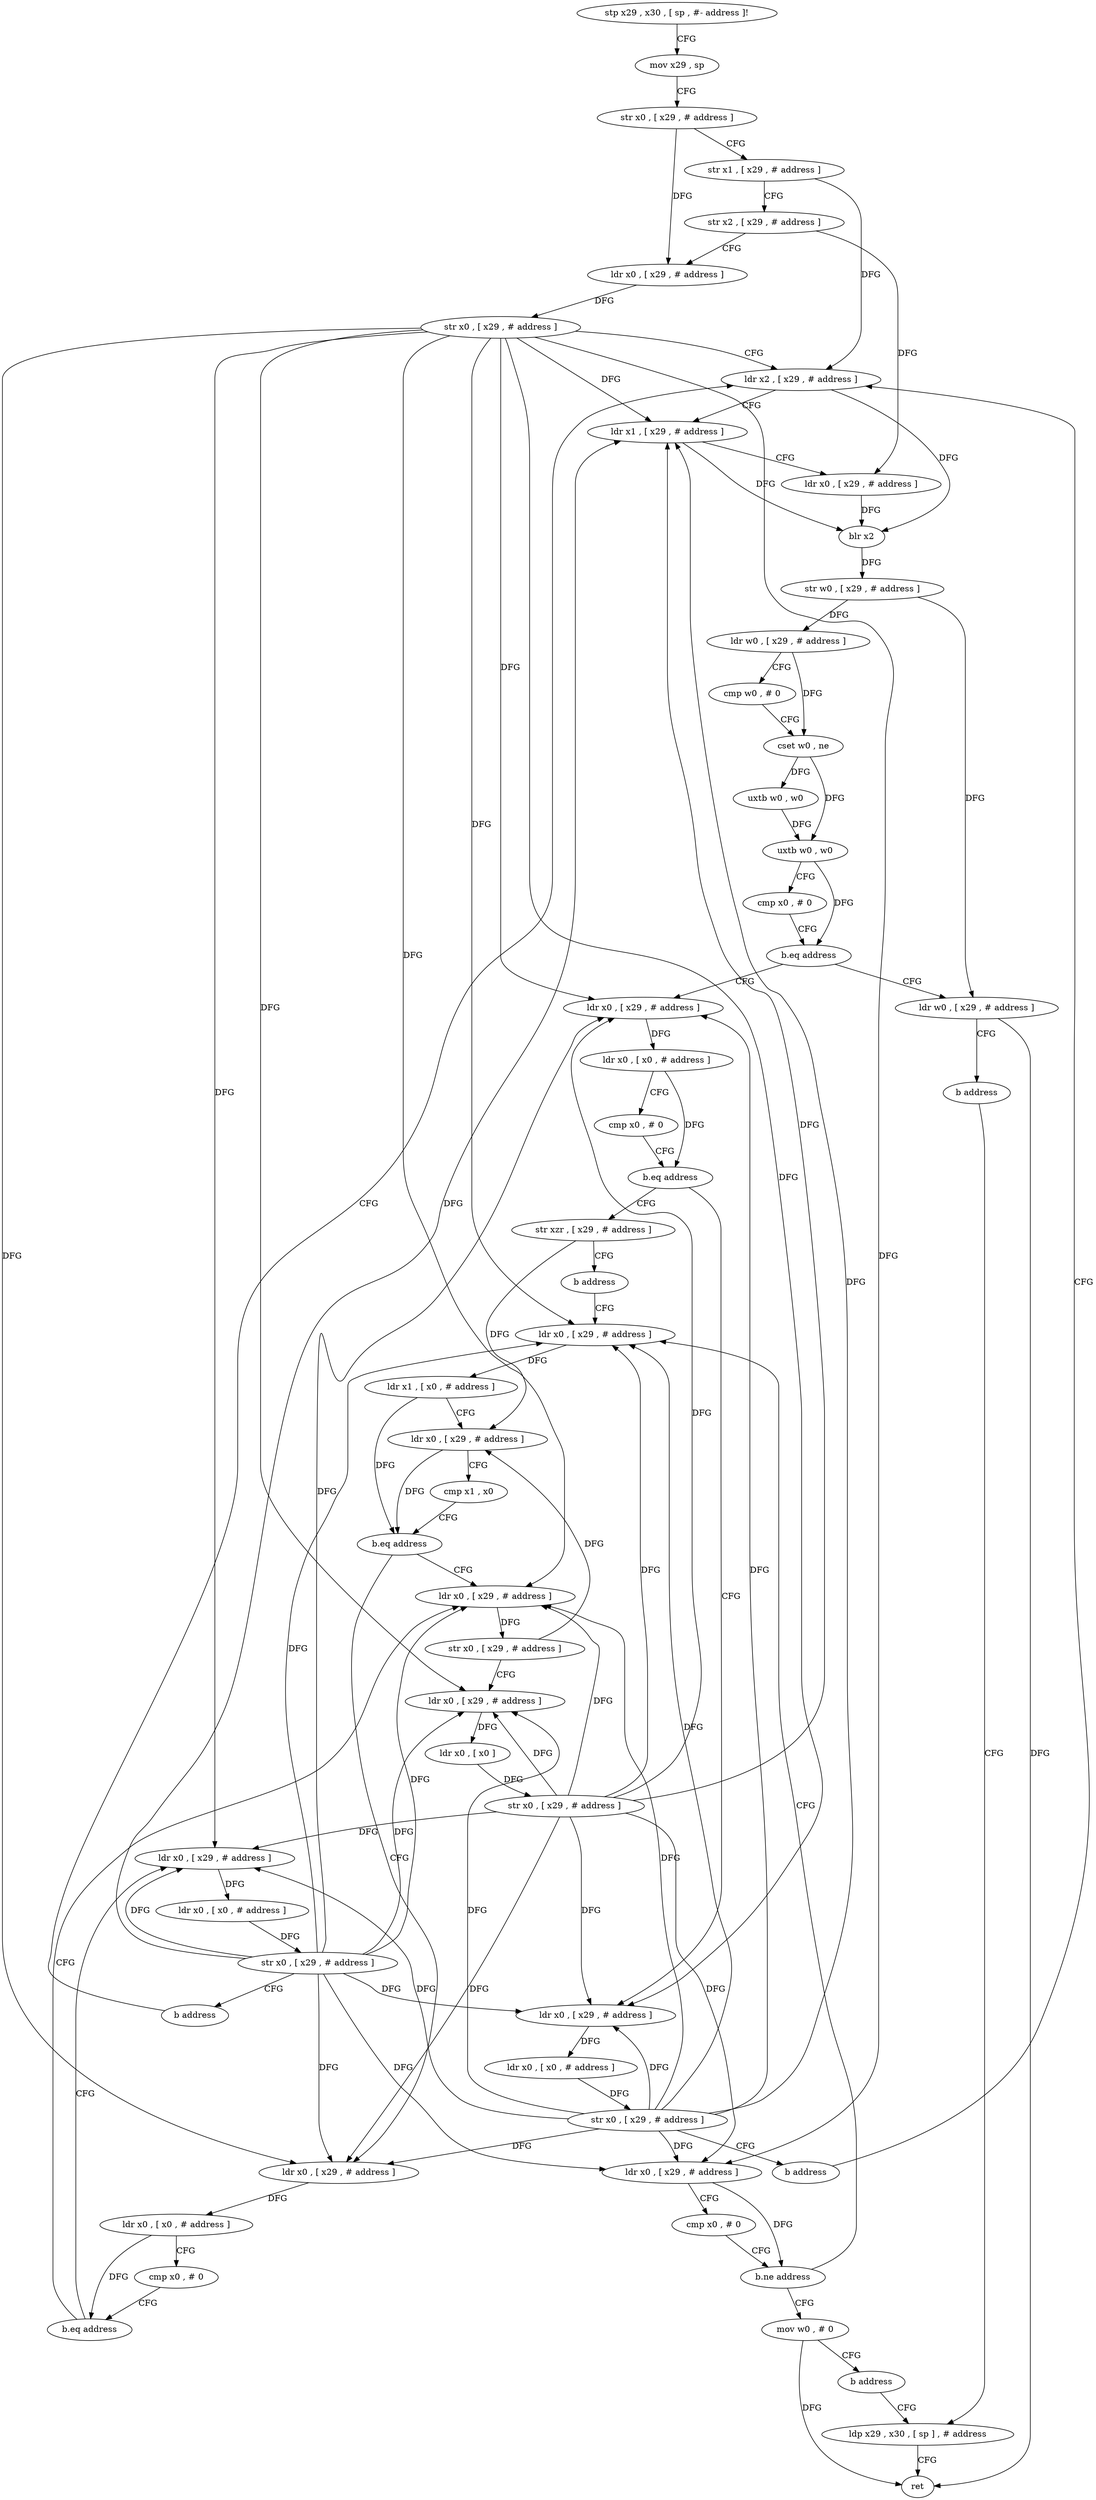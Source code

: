digraph "func" {
"4412480" [label = "stp x29 , x30 , [ sp , #- address ]!" ]
"4412484" [label = "mov x29 , sp" ]
"4412488" [label = "str x0 , [ x29 , # address ]" ]
"4412492" [label = "str x1 , [ x29 , # address ]" ]
"4412496" [label = "str x2 , [ x29 , # address ]" ]
"4412500" [label = "ldr x0 , [ x29 , # address ]" ]
"4412504" [label = "str x0 , [ x29 , # address ]" ]
"4412508" [label = "ldr x2 , [ x29 , # address ]" ]
"4412564" [label = "ldr x0 , [ x29 , # address ]" ]
"4412568" [label = "ldr x0 , [ x0 , # address ]" ]
"4412572" [label = "cmp x0 , # 0" ]
"4412576" [label = "b.eq address" ]
"4412596" [label = "str xzr , [ x29 , # address ]" ]
"4412580" [label = "ldr x0 , [ x29 , # address ]" ]
"4412556" [label = "ldr w0 , [ x29 , # address ]" ]
"4412560" [label = "b address" ]
"4412696" [label = "ldp x29 , x30 , [ sp ] , # address" ]
"4412600" [label = "b address" ]
"4412644" [label = "ldr x0 , [ x29 , # address ]" ]
"4412584" [label = "ldr x0 , [ x0 , # address ]" ]
"4412588" [label = "str x0 , [ x29 , # address ]" ]
"4412592" [label = "b address" ]
"4412700" [label = "ret" ]
"4412648" [label = "ldr x1 , [ x0 , # address ]" ]
"4412652" [label = "ldr x0 , [ x29 , # address ]" ]
"4412656" [label = "cmp x1 , x0" ]
"4412660" [label = "b.eq address" ]
"4412604" [label = "ldr x0 , [ x29 , # address ]" ]
"4412664" [label = "ldr x0 , [ x29 , # address ]" ]
"4412512" [label = "ldr x1 , [ x29 , # address ]" ]
"4412516" [label = "ldr x0 , [ x29 , # address ]" ]
"4412520" [label = "blr x2" ]
"4412524" [label = "str w0 , [ x29 , # address ]" ]
"4412528" [label = "ldr w0 , [ x29 , # address ]" ]
"4412532" [label = "cmp w0 , # 0" ]
"4412536" [label = "cset w0 , ne" ]
"4412540" [label = "uxtb w0 , w0" ]
"4412544" [label = "uxtb w0 , w0" ]
"4412548" [label = "cmp x0 , # 0" ]
"4412552" [label = "b.eq address" ]
"4412608" [label = "str x0 , [ x29 , # address ]" ]
"4412612" [label = "ldr x0 , [ x29 , # address ]" ]
"4412616" [label = "ldr x0 , [ x0 ]" ]
"4412620" [label = "str x0 , [ x29 , # address ]" ]
"4412624" [label = "ldr x0 , [ x29 , # address ]" ]
"4412628" [label = "cmp x0 , # 0" ]
"4412632" [label = "b.ne address" ]
"4412636" [label = "mov w0 , # 0" ]
"4412668" [label = "ldr x0 , [ x0 , # address ]" ]
"4412672" [label = "cmp x0 , # 0" ]
"4412676" [label = "b.eq address" ]
"4412680" [label = "ldr x0 , [ x29 , # address ]" ]
"4412640" [label = "b address" ]
"4412684" [label = "ldr x0 , [ x0 , # address ]" ]
"4412688" [label = "str x0 , [ x29 , # address ]" ]
"4412692" [label = "b address" ]
"4412480" -> "4412484" [ label = "CFG" ]
"4412484" -> "4412488" [ label = "CFG" ]
"4412488" -> "4412492" [ label = "CFG" ]
"4412488" -> "4412500" [ label = "DFG" ]
"4412492" -> "4412496" [ label = "CFG" ]
"4412492" -> "4412508" [ label = "DFG" ]
"4412496" -> "4412500" [ label = "CFG" ]
"4412496" -> "4412516" [ label = "DFG" ]
"4412500" -> "4412504" [ label = "DFG" ]
"4412504" -> "4412508" [ label = "CFG" ]
"4412504" -> "4412512" [ label = "DFG" ]
"4412504" -> "4412564" [ label = "DFG" ]
"4412504" -> "4412580" [ label = "DFG" ]
"4412504" -> "4412644" [ label = "DFG" ]
"4412504" -> "4412604" [ label = "DFG" ]
"4412504" -> "4412612" [ label = "DFG" ]
"4412504" -> "4412624" [ label = "DFG" ]
"4412504" -> "4412664" [ label = "DFG" ]
"4412504" -> "4412680" [ label = "DFG" ]
"4412508" -> "4412512" [ label = "CFG" ]
"4412508" -> "4412520" [ label = "DFG" ]
"4412564" -> "4412568" [ label = "DFG" ]
"4412568" -> "4412572" [ label = "CFG" ]
"4412568" -> "4412576" [ label = "DFG" ]
"4412572" -> "4412576" [ label = "CFG" ]
"4412576" -> "4412596" [ label = "CFG" ]
"4412576" -> "4412580" [ label = "CFG" ]
"4412596" -> "4412600" [ label = "CFG" ]
"4412596" -> "4412652" [ label = "DFG" ]
"4412580" -> "4412584" [ label = "DFG" ]
"4412556" -> "4412560" [ label = "CFG" ]
"4412556" -> "4412700" [ label = "DFG" ]
"4412560" -> "4412696" [ label = "CFG" ]
"4412696" -> "4412700" [ label = "CFG" ]
"4412600" -> "4412644" [ label = "CFG" ]
"4412644" -> "4412648" [ label = "DFG" ]
"4412584" -> "4412588" [ label = "DFG" ]
"4412588" -> "4412592" [ label = "CFG" ]
"4412588" -> "4412512" [ label = "DFG" ]
"4412588" -> "4412564" [ label = "DFG" ]
"4412588" -> "4412580" [ label = "DFG" ]
"4412588" -> "4412644" [ label = "DFG" ]
"4412588" -> "4412604" [ label = "DFG" ]
"4412588" -> "4412612" [ label = "DFG" ]
"4412588" -> "4412624" [ label = "DFG" ]
"4412588" -> "4412664" [ label = "DFG" ]
"4412588" -> "4412680" [ label = "DFG" ]
"4412592" -> "4412508" [ label = "CFG" ]
"4412648" -> "4412652" [ label = "CFG" ]
"4412648" -> "4412660" [ label = "DFG" ]
"4412652" -> "4412656" [ label = "CFG" ]
"4412652" -> "4412660" [ label = "DFG" ]
"4412656" -> "4412660" [ label = "CFG" ]
"4412660" -> "4412604" [ label = "CFG" ]
"4412660" -> "4412664" [ label = "CFG" ]
"4412604" -> "4412608" [ label = "DFG" ]
"4412664" -> "4412668" [ label = "DFG" ]
"4412512" -> "4412516" [ label = "CFG" ]
"4412512" -> "4412520" [ label = "DFG" ]
"4412516" -> "4412520" [ label = "DFG" ]
"4412520" -> "4412524" [ label = "DFG" ]
"4412524" -> "4412528" [ label = "DFG" ]
"4412524" -> "4412556" [ label = "DFG" ]
"4412528" -> "4412532" [ label = "CFG" ]
"4412528" -> "4412536" [ label = "DFG" ]
"4412532" -> "4412536" [ label = "CFG" ]
"4412536" -> "4412540" [ label = "DFG" ]
"4412536" -> "4412544" [ label = "DFG" ]
"4412540" -> "4412544" [ label = "DFG" ]
"4412544" -> "4412548" [ label = "CFG" ]
"4412544" -> "4412552" [ label = "DFG" ]
"4412548" -> "4412552" [ label = "CFG" ]
"4412552" -> "4412564" [ label = "CFG" ]
"4412552" -> "4412556" [ label = "CFG" ]
"4412608" -> "4412612" [ label = "CFG" ]
"4412608" -> "4412652" [ label = "DFG" ]
"4412612" -> "4412616" [ label = "DFG" ]
"4412616" -> "4412620" [ label = "DFG" ]
"4412620" -> "4412624" [ label = "DFG" ]
"4412620" -> "4412512" [ label = "DFG" ]
"4412620" -> "4412564" [ label = "DFG" ]
"4412620" -> "4412580" [ label = "DFG" ]
"4412620" -> "4412644" [ label = "DFG" ]
"4412620" -> "4412604" [ label = "DFG" ]
"4412620" -> "4412612" [ label = "DFG" ]
"4412620" -> "4412664" [ label = "DFG" ]
"4412620" -> "4412680" [ label = "DFG" ]
"4412624" -> "4412628" [ label = "CFG" ]
"4412624" -> "4412632" [ label = "DFG" ]
"4412628" -> "4412632" [ label = "CFG" ]
"4412632" -> "4412644" [ label = "CFG" ]
"4412632" -> "4412636" [ label = "CFG" ]
"4412636" -> "4412640" [ label = "CFG" ]
"4412636" -> "4412700" [ label = "DFG" ]
"4412668" -> "4412672" [ label = "CFG" ]
"4412668" -> "4412676" [ label = "DFG" ]
"4412672" -> "4412676" [ label = "CFG" ]
"4412676" -> "4412604" [ label = "CFG" ]
"4412676" -> "4412680" [ label = "CFG" ]
"4412680" -> "4412684" [ label = "DFG" ]
"4412640" -> "4412696" [ label = "CFG" ]
"4412684" -> "4412688" [ label = "DFG" ]
"4412688" -> "4412692" [ label = "CFG" ]
"4412688" -> "4412512" [ label = "DFG" ]
"4412688" -> "4412564" [ label = "DFG" ]
"4412688" -> "4412580" [ label = "DFG" ]
"4412688" -> "4412644" [ label = "DFG" ]
"4412688" -> "4412604" [ label = "DFG" ]
"4412688" -> "4412612" [ label = "DFG" ]
"4412688" -> "4412624" [ label = "DFG" ]
"4412688" -> "4412664" [ label = "DFG" ]
"4412688" -> "4412680" [ label = "DFG" ]
"4412692" -> "4412508" [ label = "CFG" ]
}
